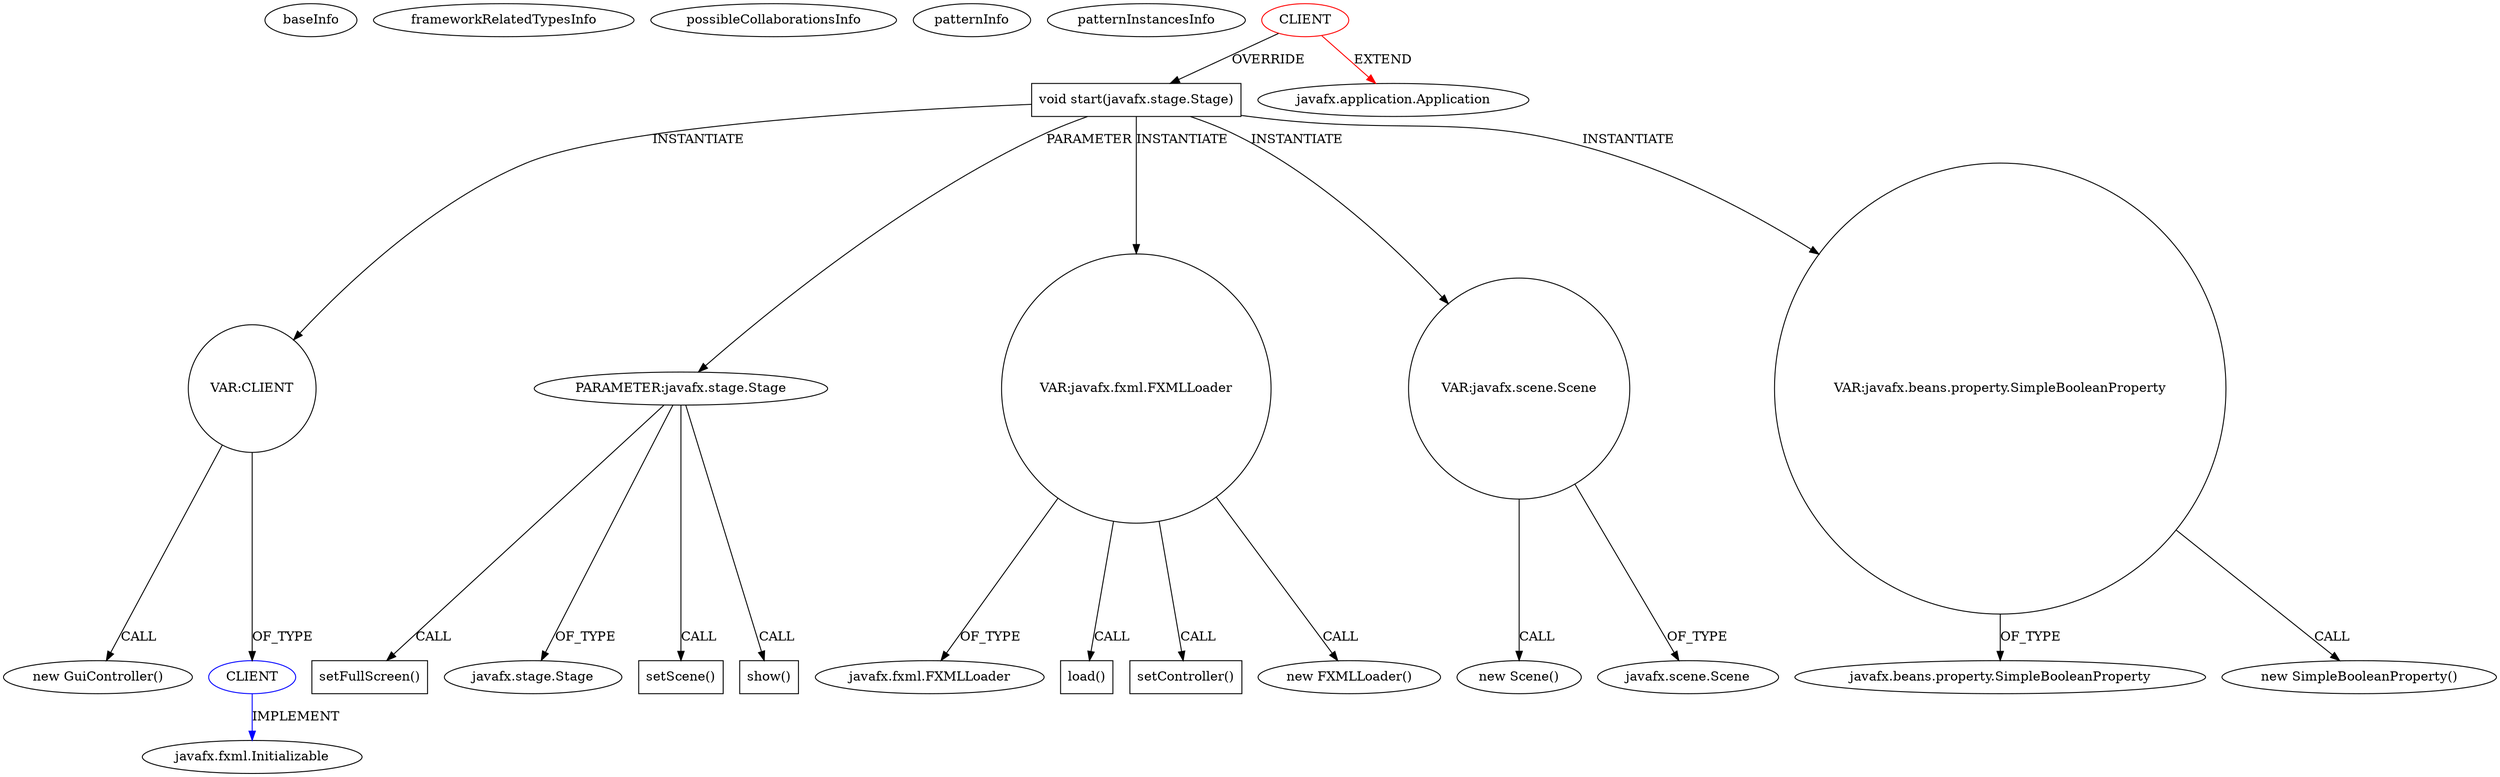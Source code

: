 digraph {
baseInfo[graphId=4528,category="pattern",isAnonymous=false,possibleRelation=true]
frameworkRelatedTypesInfo[0="javafx.application.Application"]
possibleCollaborationsInfo[0="4528~INSTANTIATION-OVERRIDING_METHOD_DECLARATION-~javafx.application.Application ~javafx.fxml.Initializable ~false~false"]
patternInfo[frequency=2.0,patternRootClient=0]
patternInstancesInfo[0="scheuchzer-raspi-fx-button~/scheuchzer-raspi-fx-button/raspi-fx-button-master/src/main/java/de/javamagazin/raspifxbutton/GuiOnlyApp.java~GuiOnlyApp~4104",1="scheuchzer-raspi-fx-button~/scheuchzer-raspi-fx-button/raspi-fx-button-master/src/main/java/de/javamagazin/raspifxbutton/App.java~App~4102"]
13[label="new GuiController()",vertexType="CONSTRUCTOR_CALL",isFrameworkType=false]
14[label="VAR:CLIENT",vertexType="VARIABLE_EXPRESION",isFrameworkType=false,shape=circle]
2[label="void start(javafx.stage.Stage)",vertexType="OVERRIDING_METHOD_DECLARATION",isFrameworkType=false,shape=box]
0[label="CLIENT",vertexType="ROOT_CLIENT_CLASS_DECLARATION",isFrameworkType=false,color=red]
3[label="PARAMETER:javafx.stage.Stage",vertexType="PARAMETER_DECLARATION",isFrameworkType=false]
27[label="setFullScreen()",vertexType="INSIDE_CALL",isFrameworkType=false,shape=box]
4[label="javafx.stage.Stage",vertexType="FRAMEWORK_CLASS_TYPE",isFrameworkType=false]
25[label="setScene()",vertexType="INSIDE_CALL",isFrameworkType=false,shape=box]
29[label="show()",vertexType="INSIDE_CALL",isFrameworkType=false,shape=box]
9[label="VAR:javafx.fxml.FXMLLoader",vertexType="VARIABLE_EXPRESION",isFrameworkType=false,shape=circle]
10[label="javafx.fxml.FXMLLoader",vertexType="FRAMEWORK_CLASS_TYPE",isFrameworkType=false]
18[label="load()",vertexType="INSIDE_CALL",isFrameworkType=false,shape=box]
12[label="setController()",vertexType="INSIDE_CALL",isFrameworkType=false,shape=box]
1[label="javafx.application.Application",vertexType="FRAMEWORK_CLASS_TYPE",isFrameworkType=false]
8[label="new FXMLLoader()",vertexType="CONSTRUCTOR_CALL",isFrameworkType=false]
20[label="VAR:javafx.scene.Scene",vertexType="VARIABLE_EXPRESION",isFrameworkType=false,shape=circle]
19[label="new Scene()",vertexType="CONSTRUCTOR_CALL",isFrameworkType=false]
21[label="javafx.scene.Scene",vertexType="FRAMEWORK_CLASS_TYPE",isFrameworkType=false]
6[label="VAR:javafx.beans.property.SimpleBooleanProperty",vertexType="VARIABLE_EXPRESION",isFrameworkType=false,shape=circle]
7[label="javafx.beans.property.SimpleBooleanProperty",vertexType="FRAMEWORK_CLASS_TYPE",isFrameworkType=false]
5[label="new SimpleBooleanProperty()",vertexType="CONSTRUCTOR_CALL",isFrameworkType=false]
15[label="CLIENT",vertexType="REFERENCE_CLIENT_CLASS_DECLARATION",isFrameworkType=false,color=blue]
16[label="javafx.fxml.Initializable",vertexType="FRAMEWORK_INTERFACE_TYPE",isFrameworkType=false]
2->14[label="INSTANTIATE"]
6->7[label="OF_TYPE"]
2->3[label="PARAMETER"]
2->20[label="INSTANTIATE"]
3->4[label="OF_TYPE"]
9->8[label="CALL"]
20->21[label="OF_TYPE"]
20->19[label="CALL"]
3->29[label="CALL"]
0->2[label="OVERRIDE"]
9->10[label="OF_TYPE"]
9->18[label="CALL"]
9->12[label="CALL"]
14->15[label="OF_TYPE"]
0->1[label="EXTEND",color=red]
6->5[label="CALL"]
15->16[label="IMPLEMENT",color=blue]
14->13[label="CALL"]
3->25[label="CALL"]
2->6[label="INSTANTIATE"]
3->27[label="CALL"]
2->9[label="INSTANTIATE"]
}
